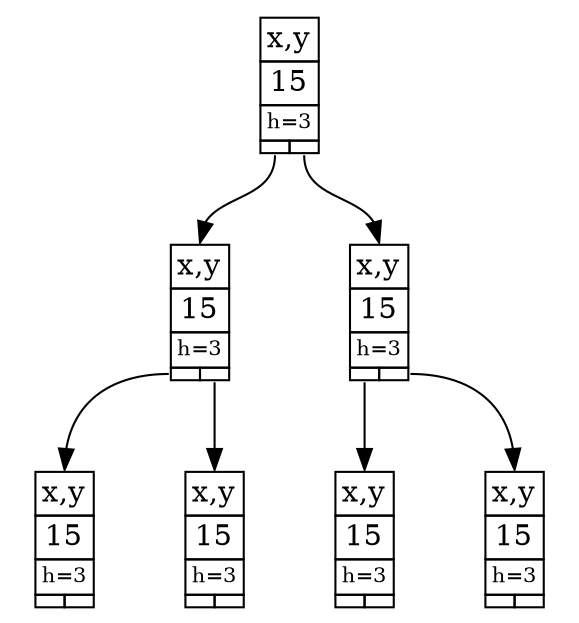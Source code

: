 digraph nodes {
    node [shape=plaintext]
    
    x10 [label=<
<TABLE BORDER="0" CELLBORDER="1" CELLSPACING="0">
  <TR><TD PORT="top" COLSPAN="2">x,y</TD></TR>
  <TR><TD COLSPAN="2">15</TD></TR>
  <TR><TD COLSPAN="2"><FONT POINT-SIZE="10.0">h=3</FONT></TD></TR>
  <TR><TD PORT="left"></TD><TD PORT="right"></TD></TR>
</TABLE>>];

    x11 [label=<
<TABLE BORDER="0" CELLBORDER="1" CELLSPACING="0">
  <TR><TD PORT="top" COLSPAN="2">x,y</TD></TR>
  <TR><TD COLSPAN="2">15</TD></TR>
  <TR><TD COLSPAN="2"><FONT POINT-SIZE="10.0">h=3</FONT></TD></TR>
  <TR><TD PORT="left"></TD><TD PORT="right"></TD></TR>
</TABLE>>];

    x12 [label=<
<TABLE BORDER="0" CELLBORDER="1" CELLSPACING="0">
  <TR><TD PORT="top" COLSPAN="2">x,y</TD></TR>
  <TR><TD COLSPAN="2">15</TD></TR>
  <TR><TD COLSPAN="2"><FONT POINT-SIZE="10.0">h=3</FONT></TD></TR>
  <TR><TD PORT="left"></TD><TD PORT="right"></TD></TR>
</TABLE>>];

    x13 [label=<
<TABLE BORDER="0" CELLBORDER="1" CELLSPACING="0">
  <TR><TD PORT="top" COLSPAN="2">x,y</TD></TR>
  <TR><TD COLSPAN="2">15</TD></TR>
  <TR><TD COLSPAN="2"><FONT POINT-SIZE="10.0">h=3</FONT></TD></TR>
  <TR><TD PORT="left"></TD><TD PORT="right"></TD></TR>
</TABLE>>];

    x14 [label=<
<TABLE BORDER="0" CELLBORDER="1" CELLSPACING="0">
  <TR><TD PORT="top" COLSPAN="2">x,y</TD></TR>
  <TR><TD COLSPAN="2">15</TD></TR>
  <TR><TD COLSPAN="2"><FONT POINT-SIZE="10.0">h=3</FONT></TD></TR>
  <TR><TD PORT="left"></TD><TD PORT="right"></TD></TR>
</TABLE>>];

    x15 [label=<
<TABLE BORDER="0" CELLBORDER="1" CELLSPACING="0">
  <TR><TD PORT="top" COLSPAN="2">x,y</TD></TR>
  <TR><TD COLSPAN="2">15</TD></TR>
  <TR><TD COLSPAN="2"><FONT POINT-SIZE="10.0">h=3</FONT></TD></TR>
  <TR><TD PORT="left"></TD><TD PORT="right"></TD></TR>
</TABLE>>];

    x16 [label=<
<TABLE BORDER="0" CELLBORDER="1" CELLSPACING="0">
  <TR><TD PORT="top" COLSPAN="2">x,y</TD></TR>
  <TR><TD COLSPAN="2">15</TD></TR>
  <TR><TD COLSPAN="2"><FONT POINT-SIZE="10.0">h=3</FONT></TD></TR>
  <TR><TD PORT="left"></TD><TD PORT="right"></TD></TR>
</TABLE>>];

    x10:left -> x11:top;
    x10:right -> x12:top;
    x11:left -> x13:top;
    x11:right -> x14:top;
    x12:left -> x15:top;
    x12:right -> x16:top;
}